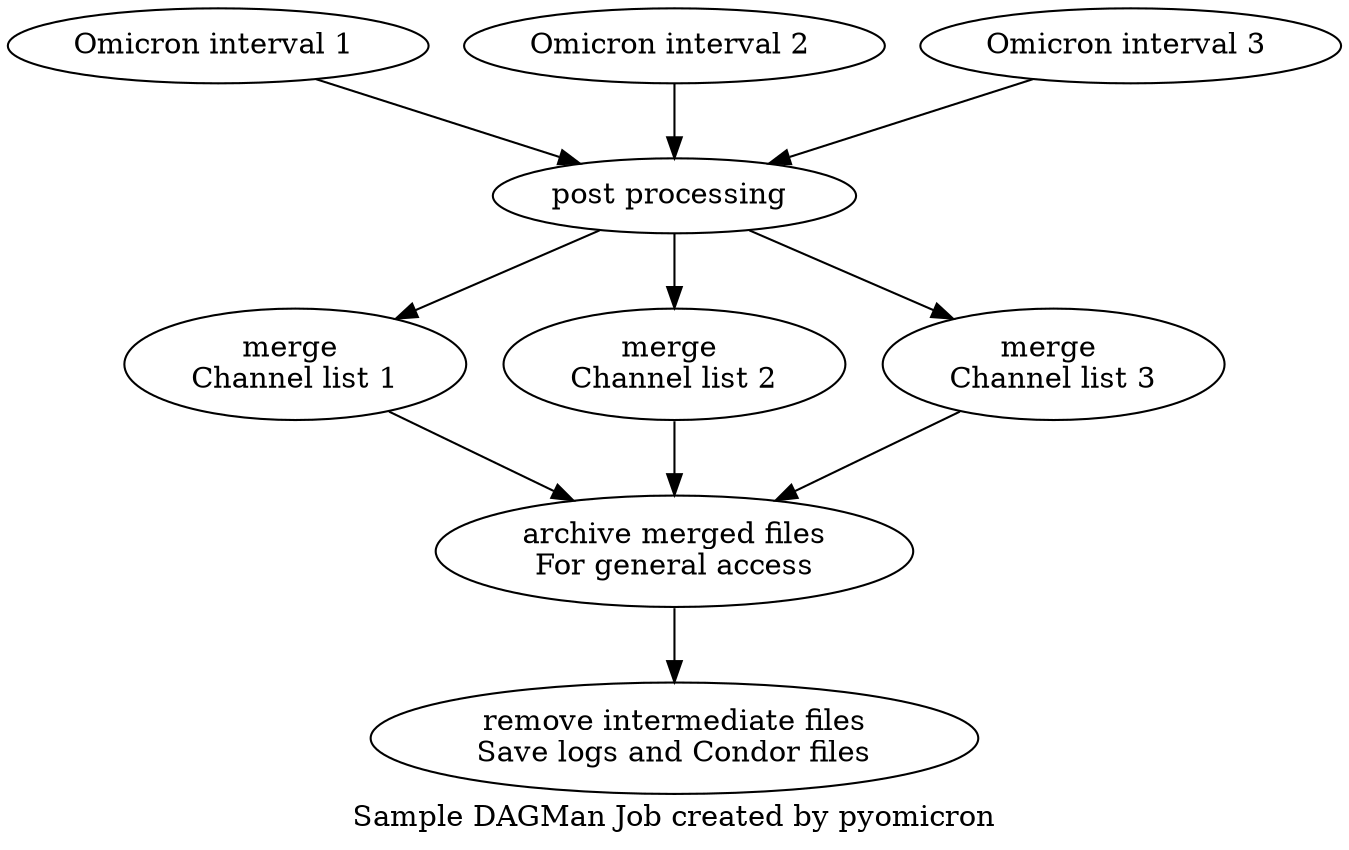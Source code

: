 digraph DAG {
    label="Sample DAGMan Job created by pyomicron";

    "Omicron interval 1" [shape=ellipse label="Omicron interval 1 "];
    "Omicron interval 2" [shape=ellipse label="Omicron interval 2 "];
    "Omicron interval 3" [shape=ellipse label="Omicron interval 3 "];
    "post processing" [shape=ellipse label="post processing "];
    "merge1" [shape=ellipse label=<merge <br/>Channel list 1>];
    "merge2" [shape=ellipse label=<merge <br/>Channel list 2>];
    "merge3" [shape=ellipse label=<merge <br/>Channel list 3>];
    "archive" [shape=ellipse label=<archive merged files<br/>For general access>];
    "remove intermediate"  [shape=ellipse label=<remove intermediate files<br/>Save logs and Condor files>];

    "Omicron interval 1" -> "post processing";
    "Omicron interval 2" -> "post processing";
    "Omicron interval 3" -> "post processing";
    "post processing" -> "merge1";
    "post processing" -> "merge2";
    "post processing" -> "merge3";
    "merge1" -> "archive";
    "merge2" -> "archive";
    "merge3" -> "archive";
    "archive" -> "remove intermediate";
}
